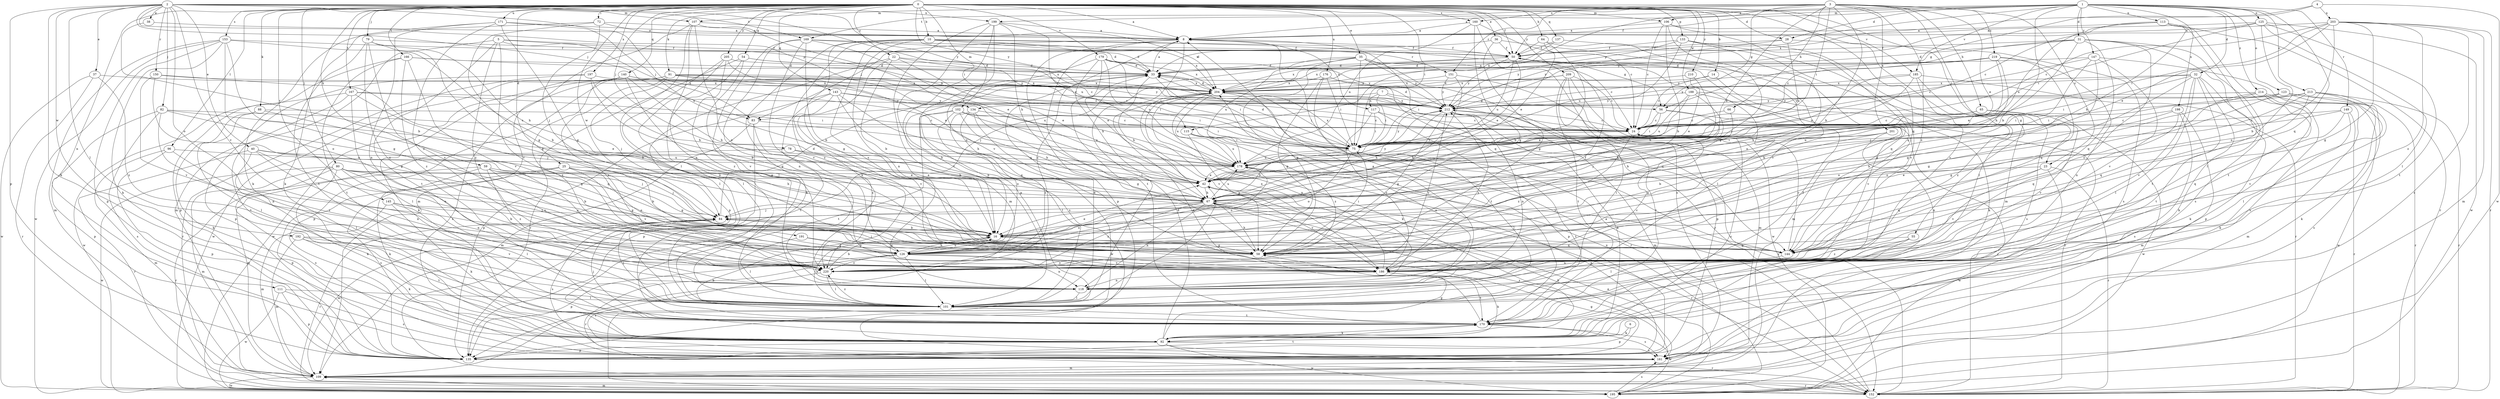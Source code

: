 strict digraph  {
0;
1;
2;
3;
4;
5;
6;
7;
8;
10;
14;
16;
22;
23;
24;
25;
28;
31;
32;
33;
35;
36;
37;
38;
40;
42;
50;
54;
55;
56;
58;
59;
64;
65;
66;
67;
72;
75;
78;
79;
80;
82;
83;
84;
88;
91;
92;
96;
101;
102;
106;
107;
109;
111;
113;
115;
117;
118;
123;
125;
126;
133;
134;
135;
137;
140;
143;
144;
145;
147;
149;
150;
151;
152;
153;
160;
161;
166;
167;
169;
170;
171;
176;
178;
179;
185;
186;
188;
191;
192;
195;
197;
198;
199;
201;
203;
204;
205;
209;
210;
212;
213;
214;
219;
220;
0 -> 8  [label=a];
0 -> 10  [label=b];
0 -> 14  [label=b];
0 -> 22  [label=c];
0 -> 23  [label=c];
0 -> 25  [label=d];
0 -> 28  [label=d];
0 -> 35  [label=e];
0 -> 36  [label=e];
0 -> 50  [label=f];
0 -> 54  [label=g];
0 -> 59  [label=h];
0 -> 64  [label=h];
0 -> 72  [label=i];
0 -> 75  [label=i];
0 -> 78  [label=j];
0 -> 79  [label=j];
0 -> 80  [label=j];
0 -> 88  [label=k];
0 -> 91  [label=k];
0 -> 96  [label=l];
0 -> 102  [label=m];
0 -> 106  [label=m];
0 -> 111  [label=n];
0 -> 133  [label=p];
0 -> 137  [label=q];
0 -> 140  [label=q];
0 -> 143  [label=q];
0 -> 144  [label=q];
0 -> 145  [label=r];
0 -> 153  [label=s];
0 -> 160  [label=s];
0 -> 166  [label=t];
0 -> 167  [label=t];
0 -> 171  [label=u];
0 -> 176  [label=u];
0 -> 179  [label=v];
0 -> 185  [label=v];
0 -> 188  [label=w];
0 -> 191  [label=w];
0 -> 197  [label=x];
0 -> 205  [label=y];
0 -> 209  [label=y];
0 -> 210  [label=y];
0 -> 212  [label=y];
1 -> 8  [label=a];
1 -> 16  [label=b];
1 -> 28  [label=d];
1 -> 31  [label=d];
1 -> 32  [label=d];
1 -> 50  [label=f];
1 -> 106  [label=m];
1 -> 113  [label=n];
1 -> 123  [label=o];
1 -> 125  [label=o];
1 -> 134  [label=p];
1 -> 144  [label=q];
1 -> 147  [label=r];
1 -> 149  [label=r];
1 -> 185  [label=v];
1 -> 198  [label=x];
1 -> 199  [label=x];
1 -> 213  [label=z];
1 -> 214  [label=z];
2 -> 37  [label=e];
2 -> 38  [label=e];
2 -> 40  [label=e];
2 -> 75  [label=i];
2 -> 82  [label=j];
2 -> 83  [label=j];
2 -> 92  [label=k];
2 -> 101  [label=l];
2 -> 107  [label=m];
2 -> 126  [label=o];
2 -> 134  [label=p];
2 -> 135  [label=p];
2 -> 150  [label=r];
2 -> 169  [label=t];
2 -> 178  [label=u];
2 -> 186  [label=v];
2 -> 192  [label=w];
2 -> 199  [label=x];
2 -> 212  [label=y];
3 -> 16  [label=b];
3 -> 23  [label=c];
3 -> 42  [label=e];
3 -> 55  [label=g];
3 -> 56  [label=g];
3 -> 65  [label=h];
3 -> 66  [label=h];
3 -> 67  [label=h];
3 -> 75  [label=i];
3 -> 107  [label=m];
3 -> 115  [label=n];
3 -> 151  [label=r];
3 -> 160  [label=s];
3 -> 169  [label=t];
3 -> 201  [label=x];
3 -> 219  [label=z];
3 -> 220  [label=z];
4 -> 56  [label=g];
4 -> 195  [label=w];
4 -> 203  [label=x];
4 -> 204  [label=x];
5 -> 50  [label=f];
5 -> 83  [label=j];
5 -> 109  [label=m];
5 -> 115  [label=n];
5 -> 170  [label=t];
5 -> 186  [label=v];
5 -> 220  [label=z];
6 -> 92  [label=k];
6 -> 135  [label=p];
7 -> 56  [label=g];
7 -> 75  [label=i];
7 -> 83  [label=j];
7 -> 117  [label=n];
7 -> 170  [label=t];
8 -> 50  [label=f];
8 -> 83  [label=j];
8 -> 101  [label=l];
8 -> 117  [label=n];
8 -> 135  [label=p];
8 -> 144  [label=q];
8 -> 170  [label=t];
8 -> 220  [label=z];
10 -> 33  [label=d];
10 -> 50  [label=f];
10 -> 56  [label=g];
10 -> 58  [label=g];
10 -> 92  [label=k];
10 -> 118  [label=n];
10 -> 151  [label=r];
10 -> 186  [label=v];
10 -> 204  [label=x];
10 -> 220  [label=z];
14 -> 24  [label=c];
14 -> 92  [label=k];
14 -> 204  [label=x];
16 -> 58  [label=g];
16 -> 126  [label=o];
16 -> 144  [label=q];
22 -> 16  [label=b];
22 -> 24  [label=c];
22 -> 33  [label=d];
22 -> 42  [label=e];
22 -> 118  [label=n];
22 -> 135  [label=p];
23 -> 42  [label=e];
23 -> 144  [label=q];
23 -> 152  [label=r];
23 -> 186  [label=v];
23 -> 195  [label=w];
24 -> 75  [label=i];
24 -> 220  [label=z];
25 -> 42  [label=e];
25 -> 58  [label=g];
25 -> 84  [label=j];
25 -> 126  [label=o];
25 -> 135  [label=p];
25 -> 161  [label=s];
25 -> 186  [label=v];
28 -> 50  [label=f];
28 -> 161  [label=s];
28 -> 178  [label=u];
28 -> 212  [label=y];
31 -> 24  [label=c];
31 -> 33  [label=d];
31 -> 50  [label=f];
31 -> 67  [label=h];
31 -> 144  [label=q];
31 -> 161  [label=s];
31 -> 170  [label=t];
31 -> 220  [label=z];
32 -> 58  [label=g];
32 -> 75  [label=i];
32 -> 92  [label=k];
32 -> 101  [label=l];
32 -> 135  [label=p];
32 -> 170  [label=t];
32 -> 186  [label=v];
32 -> 204  [label=x];
32 -> 212  [label=y];
33 -> 8  [label=a];
33 -> 16  [label=b];
33 -> 67  [label=h];
33 -> 75  [label=i];
33 -> 204  [label=x];
35 -> 24  [label=c];
35 -> 33  [label=d];
35 -> 58  [label=g];
35 -> 75  [label=i];
35 -> 84  [label=j];
35 -> 152  [label=r];
35 -> 178  [label=u];
35 -> 212  [label=y];
36 -> 33  [label=d];
36 -> 50  [label=f];
36 -> 58  [label=g];
36 -> 144  [label=q];
37 -> 152  [label=r];
37 -> 195  [label=w];
37 -> 204  [label=x];
37 -> 220  [label=z];
38 -> 8  [label=a];
38 -> 16  [label=b];
40 -> 84  [label=j];
40 -> 101  [label=l];
40 -> 118  [label=n];
40 -> 126  [label=o];
40 -> 152  [label=r];
40 -> 178  [label=u];
42 -> 67  [label=h];
42 -> 101  [label=l];
42 -> 186  [label=v];
42 -> 212  [label=y];
50 -> 33  [label=d];
50 -> 42  [label=e];
50 -> 101  [label=l];
50 -> 109  [label=m];
50 -> 178  [label=u];
50 -> 204  [label=x];
50 -> 212  [label=y];
54 -> 33  [label=d];
54 -> 101  [label=l];
54 -> 152  [label=r];
54 -> 186  [label=v];
54 -> 212  [label=y];
55 -> 58  [label=g];
55 -> 101  [label=l];
55 -> 118  [label=n];
55 -> 220  [label=z];
56 -> 24  [label=c];
56 -> 75  [label=i];
56 -> 84  [label=j];
56 -> 152  [label=r];
58 -> 67  [label=h];
58 -> 75  [label=i];
58 -> 220  [label=z];
59 -> 16  [label=b];
59 -> 42  [label=e];
59 -> 58  [label=g];
59 -> 92  [label=k];
59 -> 126  [label=o];
59 -> 152  [label=r];
59 -> 220  [label=z];
64 -> 16  [label=b];
64 -> 42  [label=e];
64 -> 50  [label=f];
64 -> 186  [label=v];
65 -> 24  [label=c];
65 -> 75  [label=i];
65 -> 186  [label=v];
65 -> 195  [label=w];
66 -> 24  [label=c];
66 -> 67  [label=h];
67 -> 84  [label=j];
67 -> 118  [label=n];
67 -> 126  [label=o];
67 -> 152  [label=r];
67 -> 161  [label=s];
67 -> 178  [label=u];
67 -> 220  [label=z];
72 -> 8  [label=a];
72 -> 58  [label=g];
72 -> 84  [label=j];
72 -> 92  [label=k];
72 -> 204  [label=x];
75 -> 33  [label=d];
75 -> 67  [label=h];
75 -> 101  [label=l];
75 -> 126  [label=o];
75 -> 170  [label=t];
75 -> 178  [label=u];
75 -> 204  [label=x];
75 -> 212  [label=y];
78 -> 67  [label=h];
78 -> 109  [label=m];
78 -> 178  [label=u];
79 -> 50  [label=f];
79 -> 58  [label=g];
79 -> 67  [label=h];
79 -> 170  [label=t];
79 -> 186  [label=v];
79 -> 220  [label=z];
80 -> 16  [label=b];
80 -> 42  [label=e];
80 -> 67  [label=h];
80 -> 92  [label=k];
80 -> 109  [label=m];
80 -> 118  [label=n];
80 -> 126  [label=o];
80 -> 161  [label=s];
80 -> 195  [label=w];
82 -> 24  [label=c];
82 -> 42  [label=e];
82 -> 118  [label=n];
82 -> 135  [label=p];
82 -> 144  [label=q];
82 -> 161  [label=s];
83 -> 109  [label=m];
83 -> 135  [label=p];
83 -> 178  [label=u];
83 -> 220  [label=z];
84 -> 16  [label=b];
84 -> 33  [label=d];
84 -> 109  [label=m];
84 -> 144  [label=q];
84 -> 152  [label=r];
84 -> 161  [label=s];
88 -> 24  [label=c];
88 -> 58  [label=g];
88 -> 92  [label=k];
88 -> 101  [label=l];
91 -> 24  [label=c];
91 -> 75  [label=i];
91 -> 84  [label=j];
91 -> 135  [label=p];
91 -> 161  [label=s];
91 -> 178  [label=u];
91 -> 195  [label=w];
91 -> 204  [label=x];
91 -> 212  [label=y];
91 -> 220  [label=z];
92 -> 24  [label=c];
92 -> 33  [label=d];
92 -> 58  [label=g];
92 -> 135  [label=p];
92 -> 152  [label=r];
92 -> 161  [label=s];
92 -> 195  [label=w];
96 -> 109  [label=m];
96 -> 135  [label=p];
96 -> 178  [label=u];
96 -> 220  [label=z];
101 -> 16  [label=b];
101 -> 33  [label=d];
101 -> 84  [label=j];
101 -> 170  [label=t];
101 -> 220  [label=z];
102 -> 16  [label=b];
102 -> 24  [label=c];
102 -> 67  [label=h];
102 -> 75  [label=i];
102 -> 126  [label=o];
102 -> 170  [label=t];
102 -> 178  [label=u];
106 -> 8  [label=a];
106 -> 16  [label=b];
106 -> 24  [label=c];
106 -> 58  [label=g];
106 -> 109  [label=m];
106 -> 144  [label=q];
107 -> 8  [label=a];
107 -> 42  [label=e];
107 -> 101  [label=l];
107 -> 109  [label=m];
107 -> 118  [label=n];
107 -> 126  [label=o];
109 -> 152  [label=r];
109 -> 195  [label=w];
111 -> 101  [label=l];
111 -> 135  [label=p];
111 -> 161  [label=s];
111 -> 195  [label=w];
113 -> 8  [label=a];
113 -> 67  [label=h];
113 -> 101  [label=l];
113 -> 152  [label=r];
113 -> 170  [label=t];
113 -> 178  [label=u];
113 -> 212  [label=y];
115 -> 58  [label=g];
115 -> 75  [label=i];
115 -> 118  [label=n];
115 -> 178  [label=u];
115 -> 220  [label=z];
117 -> 24  [label=c];
117 -> 75  [label=i];
117 -> 135  [label=p];
117 -> 186  [label=v];
118 -> 8  [label=a];
118 -> 24  [label=c];
118 -> 101  [label=l];
123 -> 75  [label=i];
123 -> 92  [label=k];
123 -> 126  [label=o];
123 -> 152  [label=r];
123 -> 161  [label=s];
123 -> 212  [label=y];
125 -> 8  [label=a];
125 -> 24  [label=c];
125 -> 75  [label=i];
125 -> 101  [label=l];
125 -> 126  [label=o];
125 -> 170  [label=t];
125 -> 195  [label=w];
126 -> 16  [label=b];
126 -> 42  [label=e];
126 -> 50  [label=f];
126 -> 84  [label=j];
126 -> 101  [label=l];
126 -> 118  [label=n];
126 -> 135  [label=p];
126 -> 152  [label=r];
126 -> 186  [label=v];
126 -> 220  [label=z];
133 -> 50  [label=f];
133 -> 101  [label=l];
133 -> 126  [label=o];
133 -> 178  [label=u];
133 -> 186  [label=v];
133 -> 212  [label=y];
134 -> 24  [label=c];
134 -> 58  [label=g];
134 -> 101  [label=l];
134 -> 195  [label=w];
134 -> 220  [label=z];
135 -> 58  [label=g];
135 -> 170  [label=t];
137 -> 50  [label=f];
137 -> 186  [label=v];
137 -> 204  [label=x];
140 -> 24  [label=c];
140 -> 58  [label=g];
140 -> 67  [label=h];
140 -> 92  [label=k];
140 -> 195  [label=w];
140 -> 204  [label=x];
140 -> 212  [label=y];
140 -> 220  [label=z];
143 -> 67  [label=h];
143 -> 75  [label=i];
143 -> 135  [label=p];
143 -> 144  [label=q];
143 -> 170  [label=t];
143 -> 186  [label=v];
143 -> 212  [label=y];
144 -> 24  [label=c];
144 -> 178  [label=u];
144 -> 186  [label=v];
145 -> 16  [label=b];
145 -> 84  [label=j];
145 -> 92  [label=k];
145 -> 101  [label=l];
145 -> 109  [label=m];
147 -> 24  [label=c];
147 -> 33  [label=d];
147 -> 58  [label=g];
147 -> 84  [label=j];
147 -> 161  [label=s];
147 -> 186  [label=v];
149 -> 24  [label=c];
149 -> 92  [label=k];
149 -> 144  [label=q];
149 -> 152  [label=r];
149 -> 178  [label=u];
150 -> 16  [label=b];
150 -> 58  [label=g];
150 -> 186  [label=v];
150 -> 204  [label=x];
151 -> 16  [label=b];
151 -> 109  [label=m];
151 -> 204  [label=x];
151 -> 212  [label=y];
152 -> 8  [label=a];
152 -> 212  [label=y];
153 -> 16  [label=b];
153 -> 50  [label=f];
153 -> 58  [label=g];
153 -> 92  [label=k];
153 -> 109  [label=m];
153 -> 126  [label=o];
153 -> 135  [label=p];
153 -> 195  [label=w];
160 -> 8  [label=a];
160 -> 24  [label=c];
160 -> 58  [label=g];
160 -> 161  [label=s];
160 -> 178  [label=u];
161 -> 67  [label=h];
161 -> 109  [label=m];
166 -> 33  [label=d];
166 -> 135  [label=p];
166 -> 170  [label=t];
166 -> 186  [label=v];
166 -> 204  [label=x];
166 -> 220  [label=z];
167 -> 75  [label=i];
167 -> 84  [label=j];
167 -> 101  [label=l];
167 -> 170  [label=t];
167 -> 195  [label=w];
167 -> 212  [label=y];
169 -> 16  [label=b];
169 -> 33  [label=d];
169 -> 42  [label=e];
169 -> 50  [label=f];
169 -> 101  [label=l];
169 -> 118  [label=n];
169 -> 186  [label=v];
170 -> 16  [label=b];
170 -> 50  [label=f];
170 -> 84  [label=j];
170 -> 92  [label=k];
170 -> 161  [label=s];
170 -> 195  [label=w];
170 -> 204  [label=x];
171 -> 8  [label=a];
171 -> 42  [label=e];
171 -> 58  [label=g];
171 -> 92  [label=k];
171 -> 118  [label=n];
171 -> 220  [label=z];
176 -> 58  [label=g];
176 -> 75  [label=i];
176 -> 144  [label=q];
176 -> 170  [label=t];
176 -> 204  [label=x];
178 -> 42  [label=e];
178 -> 126  [label=o];
178 -> 135  [label=p];
179 -> 33  [label=d];
179 -> 42  [label=e];
179 -> 67  [label=h];
179 -> 75  [label=i];
179 -> 161  [label=s];
179 -> 178  [label=u];
179 -> 204  [label=x];
179 -> 212  [label=y];
185 -> 67  [label=h];
185 -> 152  [label=r];
185 -> 161  [label=s];
185 -> 178  [label=u];
185 -> 204  [label=x];
185 -> 220  [label=z];
186 -> 92  [label=k];
186 -> 118  [label=n];
186 -> 170  [label=t];
186 -> 204  [label=x];
186 -> 212  [label=y];
188 -> 16  [label=b];
188 -> 42  [label=e];
188 -> 152  [label=r];
188 -> 178  [label=u];
188 -> 186  [label=v];
188 -> 212  [label=y];
191 -> 58  [label=g];
191 -> 101  [label=l];
191 -> 126  [label=o];
192 -> 58  [label=g];
192 -> 92  [label=k];
192 -> 109  [label=m];
192 -> 170  [label=t];
192 -> 186  [label=v];
195 -> 42  [label=e];
195 -> 109  [label=m];
195 -> 161  [label=s];
195 -> 204  [label=x];
197 -> 16  [label=b];
197 -> 67  [label=h];
197 -> 135  [label=p];
197 -> 152  [label=r];
197 -> 204  [label=x];
198 -> 24  [label=c];
198 -> 67  [label=h];
198 -> 109  [label=m];
198 -> 144  [label=q];
198 -> 161  [label=s];
199 -> 8  [label=a];
199 -> 67  [label=h];
199 -> 101  [label=l];
199 -> 109  [label=m];
199 -> 135  [label=p];
199 -> 178  [label=u];
199 -> 186  [label=v];
201 -> 16  [label=b];
201 -> 58  [label=g];
201 -> 75  [label=i];
201 -> 118  [label=n];
203 -> 8  [label=a];
203 -> 16  [label=b];
203 -> 24  [label=c];
203 -> 42  [label=e];
203 -> 58  [label=g];
203 -> 75  [label=i];
203 -> 109  [label=m];
203 -> 152  [label=r];
203 -> 161  [label=s];
203 -> 220  [label=z];
204 -> 33  [label=d];
204 -> 75  [label=i];
204 -> 92  [label=k];
204 -> 118  [label=n];
204 -> 152  [label=r];
204 -> 178  [label=u];
204 -> 186  [label=v];
204 -> 212  [label=y];
205 -> 33  [label=d];
205 -> 42  [label=e];
205 -> 101  [label=l];
205 -> 118  [label=n];
205 -> 220  [label=z];
209 -> 24  [label=c];
209 -> 75  [label=i];
209 -> 101  [label=l];
209 -> 135  [label=p];
209 -> 170  [label=t];
209 -> 195  [label=w];
209 -> 204  [label=x];
210 -> 42  [label=e];
210 -> 67  [label=h];
210 -> 204  [label=x];
212 -> 24  [label=c];
212 -> 33  [label=d];
212 -> 58  [label=g];
212 -> 67  [label=h];
212 -> 92  [label=k];
212 -> 109  [label=m];
212 -> 118  [label=n];
213 -> 16  [label=b];
213 -> 75  [label=i];
213 -> 101  [label=l];
213 -> 144  [label=q];
213 -> 152  [label=r];
213 -> 186  [label=v];
213 -> 212  [label=y];
214 -> 58  [label=g];
214 -> 92  [label=k];
214 -> 109  [label=m];
214 -> 126  [label=o];
214 -> 195  [label=w];
214 -> 212  [label=y];
219 -> 33  [label=d];
219 -> 42  [label=e];
219 -> 58  [label=g];
219 -> 118  [label=n];
219 -> 144  [label=q];
219 -> 204  [label=x];
219 -> 212  [label=y];
220 -> 16  [label=b];
220 -> 101  [label=l];
220 -> 161  [label=s];
220 -> 212  [label=y];
}
